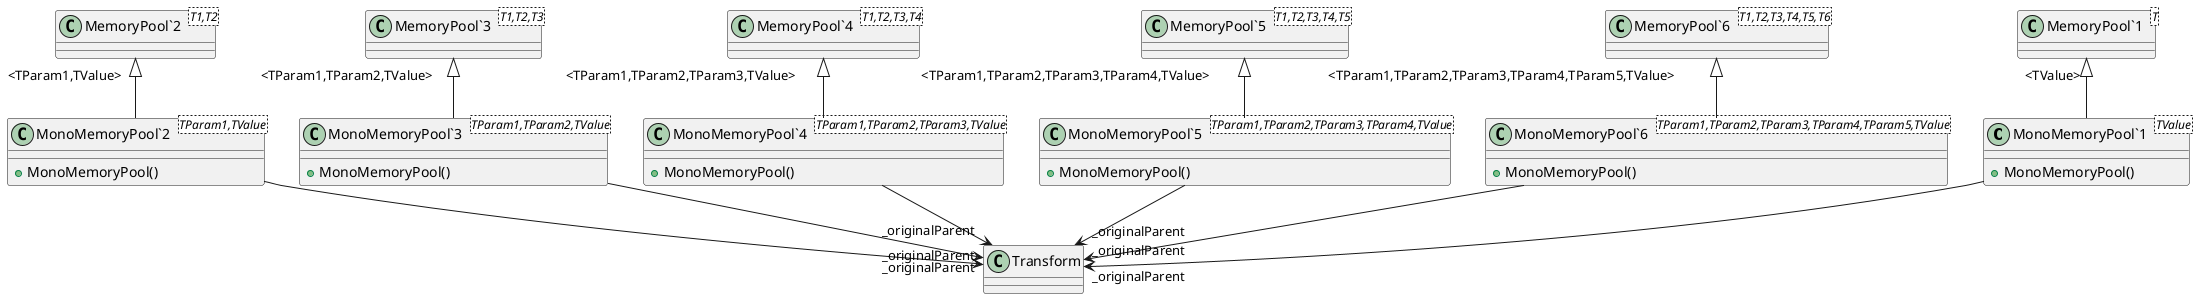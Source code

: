 @startuml
class "MonoMemoryPool`1"<TValue> {
    + MonoMemoryPool()
}
class "MonoMemoryPool`2"<TParam1,TValue> {
    + MonoMemoryPool()
}
class "MonoMemoryPool`3"<TParam1,TParam2,TValue> {
    + MonoMemoryPool()
}
class "MonoMemoryPool`4"<TParam1,TParam2,TParam3,TValue> {
    + MonoMemoryPool()
}
class "MonoMemoryPool`5"<TParam1,TParam2,TParam3,TParam4,TValue> {
    + MonoMemoryPool()
}
class "MonoMemoryPool`6"<TParam1,TParam2,TParam3,TParam4,TParam5,TValue> {
    + MonoMemoryPool()
}
class "MemoryPool`1"<T> {
}
class "MemoryPool`2"<T1,T2> {
}
class "MemoryPool`3"<T1,T2,T3> {
}
class "MemoryPool`4"<T1,T2,T3,T4> {
}
class "MemoryPool`5"<T1,T2,T3,T4,T5> {
}
class "MemoryPool`6"<T1,T2,T3,T4,T5,T6> {
}
"MemoryPool`1" "<TValue>" <|-- "MonoMemoryPool`1"
"MonoMemoryPool`1" --> "_originalParent" Transform
"MemoryPool`2" "<TParam1,TValue>" <|-- "MonoMemoryPool`2"
"MonoMemoryPool`2" --> "_originalParent" Transform
"MemoryPool`3" "<TParam1,TParam2,TValue>" <|-- "MonoMemoryPool`3"
"MonoMemoryPool`3" --> "_originalParent" Transform
"MemoryPool`4" "<TParam1,TParam2,TParam3,TValue>" <|-- "MonoMemoryPool`4"
"MonoMemoryPool`4" --> "_originalParent" Transform
"MemoryPool`5" "<TParam1,TParam2,TParam3,TParam4,TValue>" <|-- "MonoMemoryPool`5"
"MonoMemoryPool`5" --> "_originalParent" Transform
"MemoryPool`6" "<TParam1,TParam2,TParam3,TParam4,TParam5,TValue>" <|-- "MonoMemoryPool`6"
"MonoMemoryPool`6" --> "_originalParent" Transform
@enduml
